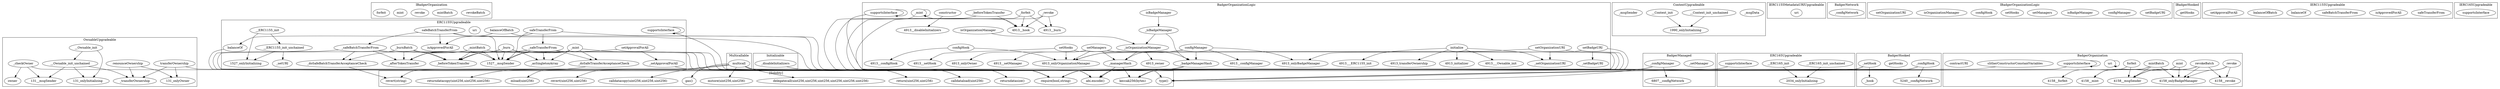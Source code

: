 strict digraph {
subgraph cluster_6594_IBadgerOrganization {
label = "IBadgerOrganization"
"6594_revokeBatch" [label="revokeBatch"]
"6594_mintBatch" [label="mintBatch"]
"6594_revoke" [label="revoke"]
"6594_mint" [label="mint"]
"6594_forfeit" [label="forfeit"]
}subgraph cluster_7107_Multicallable {
label = "Multicallable"
"7107_multicall" [label="multicall"]
}subgraph cluster_131_OwnableUpgradeable {
label = "OwnableUpgradeable"
"131_transferOwnership" [label="transferOwnership"]
"131_renounceOwnership" [label="renounceOwnership"]
"131___Ownable_init" [label="__Ownable_init"]
"131__transferOwnership" [label="_transferOwnership"]
"131_owner" [label="owner"]
"131___Ownable_init_unchained" [label="__Ownable_init_unchained"]
"131__checkOwner" [label="_checkOwner"]
"131_transferOwnership" -> "131__transferOwnership"
"131_renounceOwnership" -> "131__transferOwnership"
"131___Ownable_init_unchained" -> "131__msgSender"
"131_transferOwnership" -> "131_onlyOwner"
"131___Ownable_init" -> "131_onlyInitializing"
"131_renounceOwnership" -> "131_onlyOwner"
"131___Ownable_init_unchained" -> "131__transferOwnership"
"131___Ownable_init" -> "131___Ownable_init_unchained"
"131__checkOwner" -> "131_owner"
"131__checkOwner" -> "131__msgSender"
"131___Ownable_init_unchained" -> "131_onlyInitializing"
}subgraph cluster_1990_ContextUpgradeable {
label = "ContextUpgradeable"
"1990__msgData" [label="_msgData"]
"1990___Context_init_unchained" [label="__Context_init_unchained"]
"1990___Context_init" [label="__Context_init"]
"1990__msgSender" [label="_msgSender"]
"1990___Context_init_unchained" -> "1990_onlyInitializing"
"1990___Context_init" -> "1990_onlyInitializing"
}subgraph cluster_6807_BadgerManaged {
label = "BadgerManaged"
"6807__setManager" [label="_setManager"]
"6807__configManager" [label="_configManager"]
"6807__configManager" -> "6807__configNetwork"
}subgraph cluster_1705_IERC1155MetadataURIUpgradeable {
label = "IERC1155MetadataURIUpgradeable"
"1705_uri" [label="uri"]
}subgraph cluster_282_Initializable {
label = "Initializable"
"282__disableInitializers" [label="_disableInitializers"]
}subgraph cluster_3883_BadgerNetwork {
label = "BadgerNetwork"
"3883__configNetwork" [label="_configNetwork"]
}subgraph cluster_6700_IBadgerOrganizationLogic {
label = "IBadgerOrganizationLogic"
"6700_setBadgeURI" [label="setBadgeURI"]
"6700_configManager" [label="configManager"]
"6700_isBadgeManager" [label="isBadgeManager"]
"6700_setManagers" [label="setManagers"]
"6700_setHooks" [label="setHooks"]
"6700_configHook" [label="configHook"]
"6700_isOrganizationManager" [label="isOrganizationManager"]
"6700_setOrganizationURI" [label="setOrganizationURI"]
}subgraph cluster_4913_BadgerOrganizationLogic {
label = "BadgerOrganizationLogic"
"4913_setOrganizationURI" [label="setOrganizationURI"]
"4913__setBadgeURI" [label="_setBadgeURI"]
"4913__mint" [label="_mint"]
"4913__isOrganizationManager" [label="_isOrganizationManager"]
"4913__revoke" [label="_revoke"]
"4913__badgeManagerHash" [label="_badgeManagerHash"]
"4913_isBadgeManager" [label="isBadgeManager"]
"4913_setBadgeURI" [label="setBadgeURI"]
"4913__beforeTokenTransfer" [label="_beforeTokenTransfer"]
"4913_configManager" [label="configManager"]
"4913__forfeit" [label="_forfeit"]
"4913_initialize" [label="initialize"]
"4913_supportsInterface" [label="supportsInterface"]
"4913__isBadgeManager" [label="_isBadgeManager"]
"4913_isOrganizationManager" [label="isOrganizationManager"]
"4913__setOrganizationURI" [label="_setOrganizationURI"]
"4913_setManagers" [label="setManagers"]
"4913_setHooks" [label="setHooks"]
"4913_constructor" [label="constructor"]
"4913_configHook" [label="configHook"]
"4913__managerHash" [label="_managerHash"]
"4913_initialize" -> "4913__setOrganizationURI"
"4913_supportsInterface" -> "4913_supportsInterface"
"4913_setHooks" -> "4913__setHook"
"4913_setBadgeURI" -> "4913_onlyBadgeManager"
"4913_setHooks" -> "4913_onlyOrganizationManager"
"4913__revoke" -> "4913__hook"
"4913_configManager" -> "4913_onlyBadgeManager"
"4913__forfeit" -> "4913__hook"
"4913_configManager" -> "4913__managerHash"
"4913__beforeTokenTransfer" -> "4913__hook"
"4913_constructor" -> "4913__disableInitializers"
"4913__isOrganizationManager" -> "4913_owner"
"4913_setManagers" -> "4913__managerHash"
"4913_configManager" -> "4913__badgeManagerHash"
"4913__mint" -> "4913__hook"
"4913_isBadgeManager" -> "4913__isBadgeManager"
"4913_isOrganizationManager" -> "4913__isOrganizationManager"
"4913_setManagers" -> "4913_onlyOrganizationManager"
"4913__isBadgeManager" -> "4913__badgeManagerHash"
"4913_initialize" -> "4913___Ownable_init"
"4913_configHook" -> "4913__configHook"
"4913_setBadgeURI" -> "4913__setBadgeURI"
"4913_configManager" -> "4913_onlyOrganizationManager"
"4913_setManagers" -> "4913_onlyOwner"
"4913_initialize" -> "4913___ERC1155_init"
"4913_initialize" -> "4913_transferOwnership"
"4913__forfeit" -> "4913__burn"
"4913__isOrganizationManager" -> "4913__managerHash"
"4913_setOrganizationURI" -> "4913_onlyOrganizationManager"
"4913_setManagers" -> "4913__badgeManagerHash"
"4913_configHook" -> "4913_onlyOrganizationManager"
"4913_setManagers" -> "4913__setManager"
"4913_configManager" -> "4913__configManager"
"4913__isBadgeManager" -> "4913__isOrganizationManager"
"4913__mint" -> "4913__mint"
"4913_setOrganizationURI" -> "4913__setOrganizationURI"
"4913__revoke" -> "4913__burn"
"4913_initialize" -> "4913_initializer"
}subgraph cluster_2034_ERC165Upgradeable {
label = "ERC165Upgradeable"
"2034___ERC165_init_unchained" [label="__ERC165_init_unchained"]
"2034_supportsInterface" [label="supportsInterface"]
"2034___ERC165_init" [label="__ERC165_init"]
"2034___ERC165_init_unchained" -> "2034_onlyInitializing"
"2034___ERC165_init" -> "2034_onlyInitializing"
}subgraph cluster_6516_IBadgerHooked {
label = "IBadgerHooked"
"6516_getHooks" [label="getHooks"]
}subgraph cluster_1527_ERC1155Upgradeable {
label = "ERC1155Upgradeable"
"1527__beforeTokenTransfer" [label="_beforeTokenTransfer"]
"1527___ERC1155_init_unchained" [label="__ERC1155_init_unchained"]
"1527__burn" [label="_burn"]
"1527__setURI" [label="_setURI"]
"1527__safeBatchTransferFrom" [label="_safeBatchTransferFrom"]
"1527_balanceOf" [label="balanceOf"]
"1527_balanceOfBatch" [label="balanceOfBatch"]
"1527_safeBatchTransferFrom" [label="safeBatchTransferFrom"]
"1527_setApprovalForAll" [label="setApprovalForAll"]
"1527__burnBatch" [label="_burnBatch"]
"1527___ERC1155_init" [label="__ERC1155_init"]
"1527__afterTokenTransfer" [label="_afterTokenTransfer"]
"1527__doSafeBatchTransferAcceptanceCheck" [label="_doSafeBatchTransferAcceptanceCheck"]
"1527__safeTransferFrom" [label="_safeTransferFrom"]
"1527__mint" [label="_mint"]
"1527_uri" [label="uri"]
"1527_supportsInterface" [label="supportsInterface"]
"1527__setApprovalForAll" [label="_setApprovalForAll"]
"1527__doSafeTransferAcceptanceCheck" [label="_doSafeTransferAcceptanceCheck"]
"1527__mintBatch" [label="_mintBatch"]
"1527_isApprovedForAll" [label="isApprovedForAll"]
"1527__asSingletonArray" [label="_asSingletonArray"]
"1527_safeTransferFrom" [label="safeTransferFrom"]
"1527___ERC1155_init_unchained" -> "1527__setURI"
"1527__safeBatchTransferFrom" -> "1527__doSafeBatchTransferAcceptanceCheck"
"1527__burnBatch" -> "1527__beforeTokenTransfer"
"1527_setApprovalForAll" -> "1527__setApprovalForAll"
"1527_safeBatchTransferFrom" -> "1527__safeBatchTransferFrom"
"1527_balanceOfBatch" -> "1527_balanceOf"
"1527_setApprovalForAll" -> "1527__msgSender"
"1527__mintBatch" -> "1527__msgSender"
"1527__burnBatch" -> "1527__afterTokenTransfer"
"1527__mint" -> "1527__asSingletonArray"
"1527__safeBatchTransferFrom" -> "1527__msgSender"
"1527__safeTransferFrom" -> "1527__msgSender"
"1527_safeBatchTransferFrom" -> "1527__msgSender"
"1527__burn" -> "1527__beforeTokenTransfer"
"1527__safeTransferFrom" -> "1527__asSingletonArray"
"1527__safeBatchTransferFrom" -> "1527__afterTokenTransfer"
"1527__mint" -> "1527__doSafeTransferAcceptanceCheck"
"1527__mintBatch" -> "1527__beforeTokenTransfer"
"1527__mintBatch" -> "1527__afterTokenTransfer"
"1527__burn" -> "1527__msgSender"
"1527__burn" -> "1527__asSingletonArray"
"1527___ERC1155_init" -> "1527_onlyInitializing"
"1527___ERC1155_init_unchained" -> "1527_onlyInitializing"
"1527_safeTransferFrom" -> "1527__safeTransferFrom"
"1527__mint" -> "1527__afterTokenTransfer"
"1527__mintBatch" -> "1527__doSafeBatchTransferAcceptanceCheck"
"1527__safeTransferFrom" -> "1527__doSafeTransferAcceptanceCheck"
"1527__mint" -> "1527__beforeTokenTransfer"
"1527__burn" -> "1527__afterTokenTransfer"
"1527_safeTransferFrom" -> "1527__msgSender"
"1527__safeBatchTransferFrom" -> "1527__beforeTokenTransfer"
"1527__burnBatch" -> "1527__msgSender"
"1527___ERC1155_init" -> "1527___ERC1155_init_unchained"
"1527_supportsInterface" -> "1527_supportsInterface"
"1527__safeTransferFrom" -> "1527__beforeTokenTransfer"
"1527__safeTransferFrom" -> "1527__afterTokenTransfer"
"1527_safeTransferFrom" -> "1527_isApprovedForAll"
"1527_safeBatchTransferFrom" -> "1527_isApprovedForAll"
"1527__mint" -> "1527__msgSender"
}subgraph cluster_5240_BadgerHooked {
label = "BadgerHooked"
"5240__hook" [label="_hook"]
"5240__configHook" [label="_configHook"]
"5240_getHooks" [label="getHooks"]
"5240__setHook" [label="_setHook"]
"5240__setHook" -> "5240__hook"
"5240__configHook" -> "5240__configNetwork"
}subgraph cluster_1690_IERC1155Upgradeable {
label = "IERC1155Upgradeable"
"1690_safeTransferFrom" [label="safeTransferFrom"]
"1690_isApprovedForAll" [label="isApprovedForAll"]
"1690_safeBatchTransferFrom" [label="safeBatchTransferFrom"]
"1690_balanceOf" [label="balanceOf"]
"1690_balanceOfBatch" [label="balanceOfBatch"]
"1690_setApprovalForAll" [label="setApprovalForAll"]
}subgraph cluster_4158_BadgerOrganization {
label = "BadgerOrganization"
"4158_revoke" [label="revoke"]
"4158_mintBatch" [label="mintBatch"]
"4158_forfeit" [label="forfeit"]
"4158_revokeBatch" [label="revokeBatch"]
"4158_slitherConstructorConstantVariables" [label="slitherConstructorConstantVariables"]
"4158_uri" [label="uri"]
"4158_mint" [label="mint"]
"4158_supportsInterface" [label="supportsInterface"]
"4158_contractURI" [label="contractURI"]
"4158_mint" -> "4158__msgSender"
"4158_forfeit" -> "4158__msgSender"
"4158_mintBatch" -> "4158_onlyBadgeManager"
"4158_uri" -> "4158_uri"
"4158_mintBatch" -> "4158__mint"
"4158_revokeBatch" -> "4158__msgSender"
"4158_mintBatch" -> "4158__msgSender"
"4158_mint" -> "4158__mint"
"4158_revoke" -> "4158_onlyBadgeManager"
"4158_supportsInterface" -> "4158_supportsInterface"
"4158_revokeBatch" -> "4158_onlyBadgeManager"
"4158_revoke" -> "4158__revoke"
"4158_revokeBatch" -> "4158__revoke"
"4158_revoke" -> "4158__msgSender"
"4158_forfeit" -> "4158__forfeit"
"4158_mint" -> "4158_onlyBadgeManager"
}subgraph cluster_2046_IERC165Upgradeable {
label = "IERC165Upgradeable"
"2046_supportsInterface" [label="supportsInterface"]
}subgraph cluster_solidity {
label = "[Solidity]"
"type()" 
"returndatacopy(uint256,uint256,uint256)" 
"returndatasize()" 
"calldataload(uint256)" 
"return(uint256,uint256)" 
"abi.encode()" 
"mstore(uint256,uint256)" 
"gas()" 
"calldatacopy(uint256,uint256,uint256)" 
"keccak256(bytes)" 
"mload(uint256)" 
"require(bool,string)" 
"revert(uint256,uint256)" 
"revert(string)" 
"delegatecall(uint256,uint256,uint256,uint256,uint256,uint256)" 
"2034_supportsInterface" -> "type()"
"5240__setHook" -> "abi.encode()"
"7107_multicall" -> "calldataload(uint256)"
"4913_setBadgeURI" -> "require(bool,string)"
"4913_setHooks" -> "require(bool,string)"
"7107_multicall" -> "delegatecall(uint256,uint256,uint256,uint256,uint256,uint256)"
"131__checkOwner" -> "require(bool,string)"
"4913__badgeManagerHash" -> "abi.encode()"
"4913__badgeManagerHash" -> "keccak256(bytes)"
"1527_balanceOfBatch" -> "require(bool,string)"
"4913__mint" -> "abi.encode()"
"5240__configHook" -> "require(bool,string)"
"6807__configManager" -> "type()"
"5240__configHook" -> "type()"
"4913__forfeit" -> "abi.encode()"
"7107_multicall" -> "return(uint256,uint256)"
"4913_setManagers" -> "require(bool,string)"
"5240__setHook" -> "require(bool,string)"
"1527__safeTransferFrom" -> "require(bool,string)"
"131_transferOwnership" -> "require(bool,string)"
"1527__safeBatchTransferFrom" -> "require(bool,string)"
"4913_setOrganizationURI" -> "require(bool,string)"
"7107_multicall" -> "mstore(uint256,uint256)"
"4158_slitherConstructorConstantVariables" -> "keccak256(bytes)"
"4913__managerHash" -> "abi.encode()"
"1527__mintBatch" -> "require(bool,string)"
"4913__beforeTokenTransfer" -> "abi.encode()"
"1527__burnBatch" -> "require(bool,string)"
"4913_supportsInterface" -> "type()"
"1527__doSafeTransferAcceptanceCheck" -> "revert(string)"
"1527__mint" -> "require(bool,string)"
"1527__doSafeBatchTransferAcceptanceCheck" -> "revert(string)"
"1527__setApprovalForAll" -> "require(bool,string)"
"4158_mintBatch" -> "require(bool,string)"
"7107_multicall" -> "revert(uint256,uint256)"
"4913__revoke" -> "abi.encode()"
"282__disableInitializers" -> "require(bool,string)"
"1527__burn" -> "require(bool,string)"
"7107_multicall" -> "mload(uint256)"
"7107_multicall" -> "gas()"
"4913__managerHash" -> "keccak256(bytes)"
"7107_multicall" -> "returndatasize()"
"1527_supportsInterface" -> "type()"
"1527_safeTransferFrom" -> "require(bool,string)"
"7107_multicall" -> "returndatacopy(uint256,uint256,uint256)"
"1527_safeBatchTransferFrom" -> "require(bool,string)"
"5240__setHook" -> "type()"
"4158_revokeBatch" -> "require(bool,string)"
"7107_multicall" -> "calldatacopy(uint256,uint256,uint256)"
"6807__configManager" -> "require(bool,string)"
"4158_supportsInterface" -> "type()"
"1527_balanceOf" -> "require(bool,string)"
}
}
